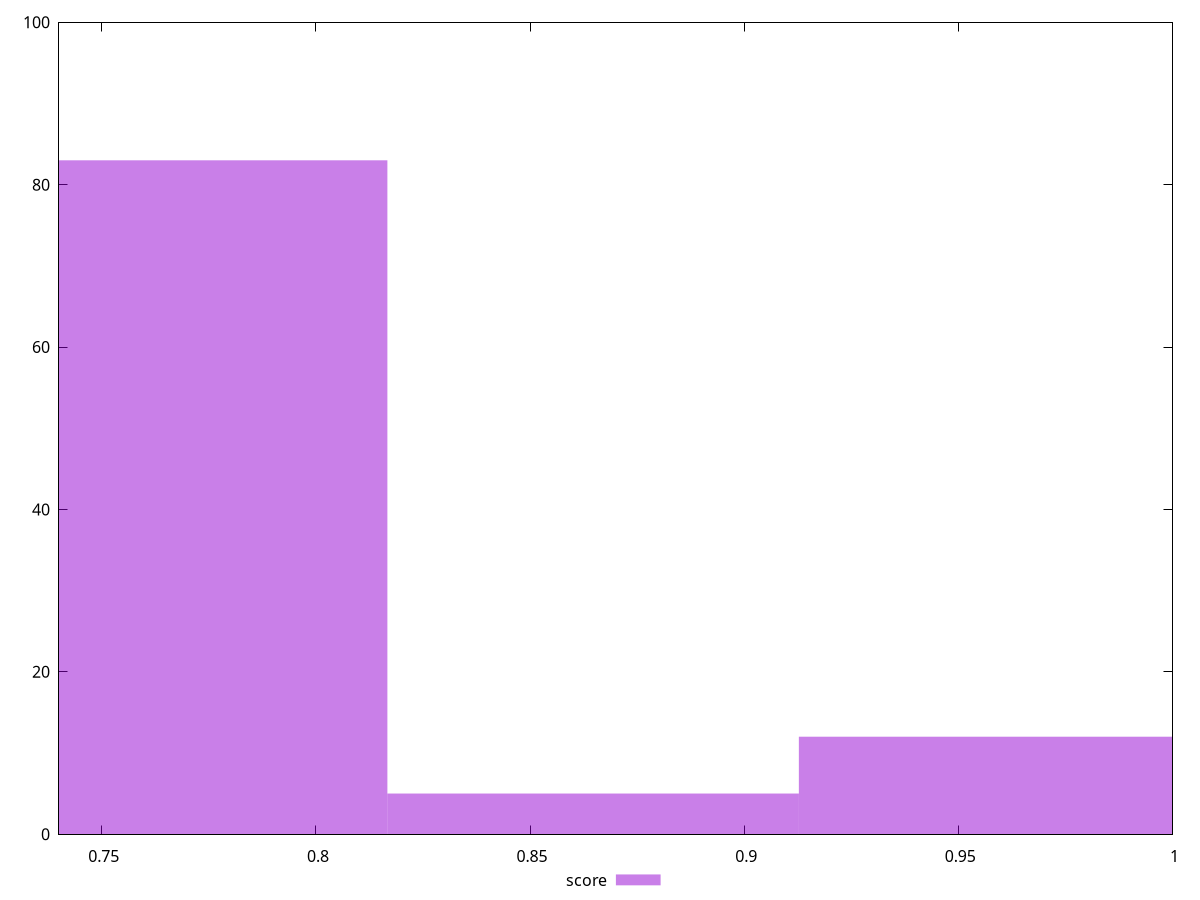 reset

$score <<EOF
0.9607972820586905 12
0.7686378256469524 83
0.8647175538528215 5
EOF

set key outside below
set boxwidth 0.09607972820586905
set xrange [0.74:1]
set yrange [0:100]
set trange [0:100]
set style fill transparent solid 0.5 noborder
set terminal svg size 640, 490 enhanced background rgb 'white'
set output "reprap/uses-rel-preconnect/samples/pages/score/histogram.svg"

plot $score title "score" with boxes

reset
